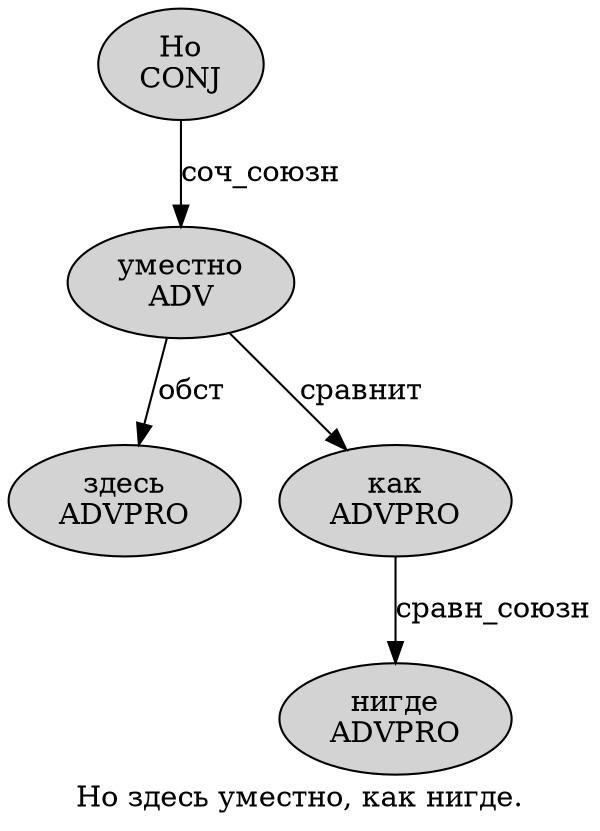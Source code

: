 digraph SENTENCE_1869 {
	graph [label="Но здесь уместно, как нигде."]
	node [style=filled]
		0 [label="Но
CONJ" color="" fillcolor=lightgray penwidth=1 shape=ellipse]
		1 [label="здесь
ADVPRO" color="" fillcolor=lightgray penwidth=1 shape=ellipse]
		2 [label="уместно
ADV" color="" fillcolor=lightgray penwidth=1 shape=ellipse]
		4 [label="как
ADVPRO" color="" fillcolor=lightgray penwidth=1 shape=ellipse]
		5 [label="нигде
ADVPRO" color="" fillcolor=lightgray penwidth=1 shape=ellipse]
			0 -> 2 [label="соч_союзн"]
			2 -> 1 [label="обст"]
			2 -> 4 [label="сравнит"]
			4 -> 5 [label="сравн_союзн"]
}